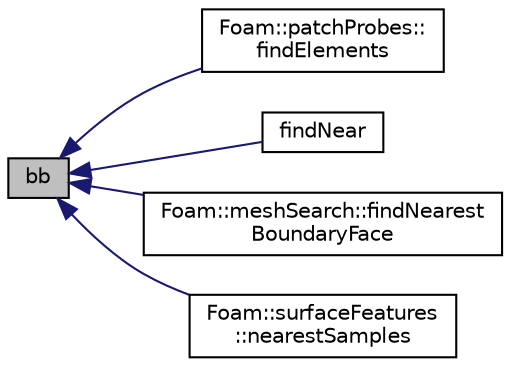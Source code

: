 digraph "bb"
{
  bgcolor="transparent";
  edge [fontname="Helvetica",fontsize="10",labelfontname="Helvetica",labelfontsize="10"];
  node [fontname="Helvetica",fontsize="10",shape=record];
  rankdir="LR";
  Node1 [label="bb",height=0.2,width=0.4,color="black", fillcolor="grey75", style="filled", fontcolor="black"];
  Node1 -> Node2 [dir="back",color="midnightblue",fontsize="10",style="solid",fontname="Helvetica"];
  Node2 [label="Foam::patchProbes::\lfindElements",height=0.2,width=0.4,color="black",URL="$a01811.html#a852f621399b6ee1f3467e69a1d5fe8b4",tooltip="Find elements containing patchProbes. "];
  Node1 -> Node3 [dir="back",color="midnightblue",fontsize="10",style="solid",fontname="Helvetica"];
  Node3 [label="findNear",height=0.2,width=0.4,color="black",URL="$a01054.html#aaa2037e0711513e4ed5acad5b6bf91fe",tooltip="Find near pairs and apply CompareOp to them. "];
  Node1 -> Node4 [dir="back",color="midnightblue",fontsize="10",style="solid",fontname="Helvetica"];
  Node4 [label="Foam::meshSearch::findNearest\lBoundaryFace",height=0.2,width=0.4,color="black",URL="$a01470.html#aae94dae06cef275ce7518d882fc4c4a7",tooltip="Find nearest boundary face. "];
  Node1 -> Node5 [dir="back",color="midnightblue",fontsize="10",style="solid",fontname="Helvetica"];
  Node5 [label="Foam::surfaceFeatures\l::nearestSamples",height=0.2,width=0.4,color="black",URL="$a02475.html#a05b6a62c91ca3d68db42ba635ff1f307",tooltip="Find nearest sample for selected surface points. "];
}
